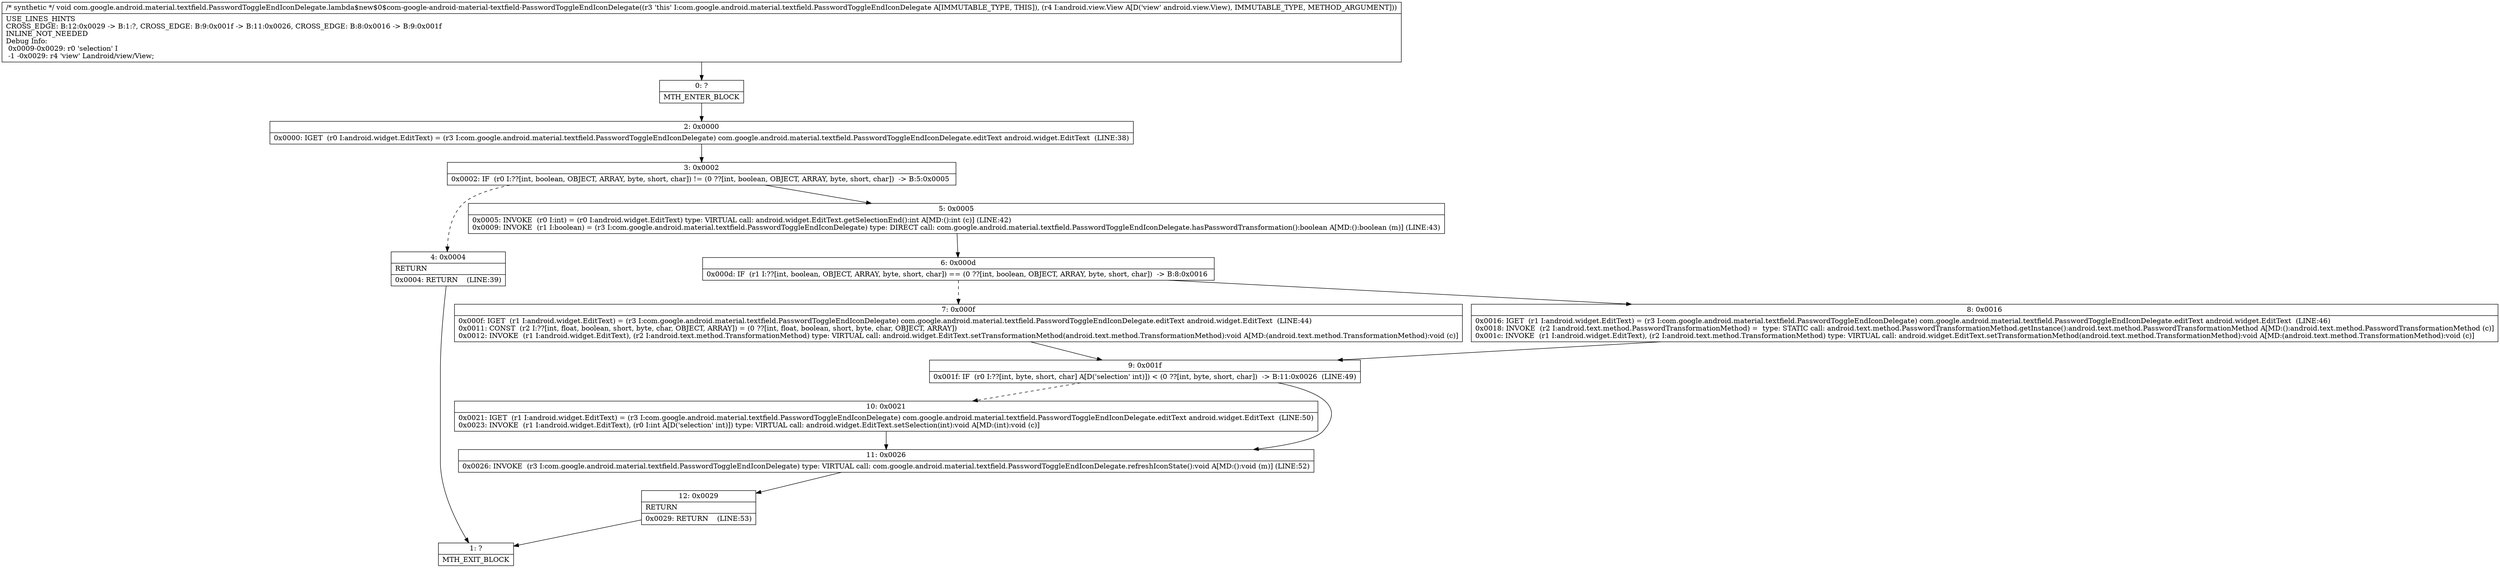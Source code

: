 digraph "CFG forcom.google.android.material.textfield.PasswordToggleEndIconDelegate.lambda$new$0$com\-google\-android\-material\-textfield\-PasswordToggleEndIconDelegate(Landroid\/view\/View;)V" {
Node_0 [shape=record,label="{0\:\ ?|MTH_ENTER_BLOCK\l}"];
Node_2 [shape=record,label="{2\:\ 0x0000|0x0000: IGET  (r0 I:android.widget.EditText) = (r3 I:com.google.android.material.textfield.PasswordToggleEndIconDelegate) com.google.android.material.textfield.PasswordToggleEndIconDelegate.editText android.widget.EditText  (LINE:38)\l}"];
Node_3 [shape=record,label="{3\:\ 0x0002|0x0002: IF  (r0 I:??[int, boolean, OBJECT, ARRAY, byte, short, char]) != (0 ??[int, boolean, OBJECT, ARRAY, byte, short, char])  \-\> B:5:0x0005 \l}"];
Node_4 [shape=record,label="{4\:\ 0x0004|RETURN\l|0x0004: RETURN    (LINE:39)\l}"];
Node_1 [shape=record,label="{1\:\ ?|MTH_EXIT_BLOCK\l}"];
Node_5 [shape=record,label="{5\:\ 0x0005|0x0005: INVOKE  (r0 I:int) = (r0 I:android.widget.EditText) type: VIRTUAL call: android.widget.EditText.getSelectionEnd():int A[MD:():int (c)] (LINE:42)\l0x0009: INVOKE  (r1 I:boolean) = (r3 I:com.google.android.material.textfield.PasswordToggleEndIconDelegate) type: DIRECT call: com.google.android.material.textfield.PasswordToggleEndIconDelegate.hasPasswordTransformation():boolean A[MD:():boolean (m)] (LINE:43)\l}"];
Node_6 [shape=record,label="{6\:\ 0x000d|0x000d: IF  (r1 I:??[int, boolean, OBJECT, ARRAY, byte, short, char]) == (0 ??[int, boolean, OBJECT, ARRAY, byte, short, char])  \-\> B:8:0x0016 \l}"];
Node_7 [shape=record,label="{7\:\ 0x000f|0x000f: IGET  (r1 I:android.widget.EditText) = (r3 I:com.google.android.material.textfield.PasswordToggleEndIconDelegate) com.google.android.material.textfield.PasswordToggleEndIconDelegate.editText android.widget.EditText  (LINE:44)\l0x0011: CONST  (r2 I:??[int, float, boolean, short, byte, char, OBJECT, ARRAY]) = (0 ??[int, float, boolean, short, byte, char, OBJECT, ARRAY]) \l0x0012: INVOKE  (r1 I:android.widget.EditText), (r2 I:android.text.method.TransformationMethod) type: VIRTUAL call: android.widget.EditText.setTransformationMethod(android.text.method.TransformationMethod):void A[MD:(android.text.method.TransformationMethod):void (c)]\l}"];
Node_9 [shape=record,label="{9\:\ 0x001f|0x001f: IF  (r0 I:??[int, byte, short, char] A[D('selection' int)]) \< (0 ??[int, byte, short, char])  \-\> B:11:0x0026  (LINE:49)\l}"];
Node_10 [shape=record,label="{10\:\ 0x0021|0x0021: IGET  (r1 I:android.widget.EditText) = (r3 I:com.google.android.material.textfield.PasswordToggleEndIconDelegate) com.google.android.material.textfield.PasswordToggleEndIconDelegate.editText android.widget.EditText  (LINE:50)\l0x0023: INVOKE  (r1 I:android.widget.EditText), (r0 I:int A[D('selection' int)]) type: VIRTUAL call: android.widget.EditText.setSelection(int):void A[MD:(int):void (c)]\l}"];
Node_11 [shape=record,label="{11\:\ 0x0026|0x0026: INVOKE  (r3 I:com.google.android.material.textfield.PasswordToggleEndIconDelegate) type: VIRTUAL call: com.google.android.material.textfield.PasswordToggleEndIconDelegate.refreshIconState():void A[MD:():void (m)] (LINE:52)\l}"];
Node_12 [shape=record,label="{12\:\ 0x0029|RETURN\l|0x0029: RETURN    (LINE:53)\l}"];
Node_8 [shape=record,label="{8\:\ 0x0016|0x0016: IGET  (r1 I:android.widget.EditText) = (r3 I:com.google.android.material.textfield.PasswordToggleEndIconDelegate) com.google.android.material.textfield.PasswordToggleEndIconDelegate.editText android.widget.EditText  (LINE:46)\l0x0018: INVOKE  (r2 I:android.text.method.PasswordTransformationMethod) =  type: STATIC call: android.text.method.PasswordTransformationMethod.getInstance():android.text.method.PasswordTransformationMethod A[MD:():android.text.method.PasswordTransformationMethod (c)]\l0x001c: INVOKE  (r1 I:android.widget.EditText), (r2 I:android.text.method.TransformationMethod) type: VIRTUAL call: android.widget.EditText.setTransformationMethod(android.text.method.TransformationMethod):void A[MD:(android.text.method.TransformationMethod):void (c)]\l}"];
MethodNode[shape=record,label="{\/* synthetic *\/ void com.google.android.material.textfield.PasswordToggleEndIconDelegate.lambda$new$0$com\-google\-android\-material\-textfield\-PasswordToggleEndIconDelegate((r3 'this' I:com.google.android.material.textfield.PasswordToggleEndIconDelegate A[IMMUTABLE_TYPE, THIS]), (r4 I:android.view.View A[D('view' android.view.View), IMMUTABLE_TYPE, METHOD_ARGUMENT]))  | USE_LINES_HINTS\lCROSS_EDGE: B:12:0x0029 \-\> B:1:?, CROSS_EDGE: B:9:0x001f \-\> B:11:0x0026, CROSS_EDGE: B:8:0x0016 \-\> B:9:0x001f\lINLINE_NOT_NEEDED\lDebug Info:\l  0x0009\-0x0029: r0 'selection' I\l  \-1 \-0x0029: r4 'view' Landroid\/view\/View;\l}"];
MethodNode -> Node_0;Node_0 -> Node_2;
Node_2 -> Node_3;
Node_3 -> Node_4[style=dashed];
Node_3 -> Node_5;
Node_4 -> Node_1;
Node_5 -> Node_6;
Node_6 -> Node_7[style=dashed];
Node_6 -> Node_8;
Node_7 -> Node_9;
Node_9 -> Node_10[style=dashed];
Node_9 -> Node_11;
Node_10 -> Node_11;
Node_11 -> Node_12;
Node_12 -> Node_1;
Node_8 -> Node_9;
}

